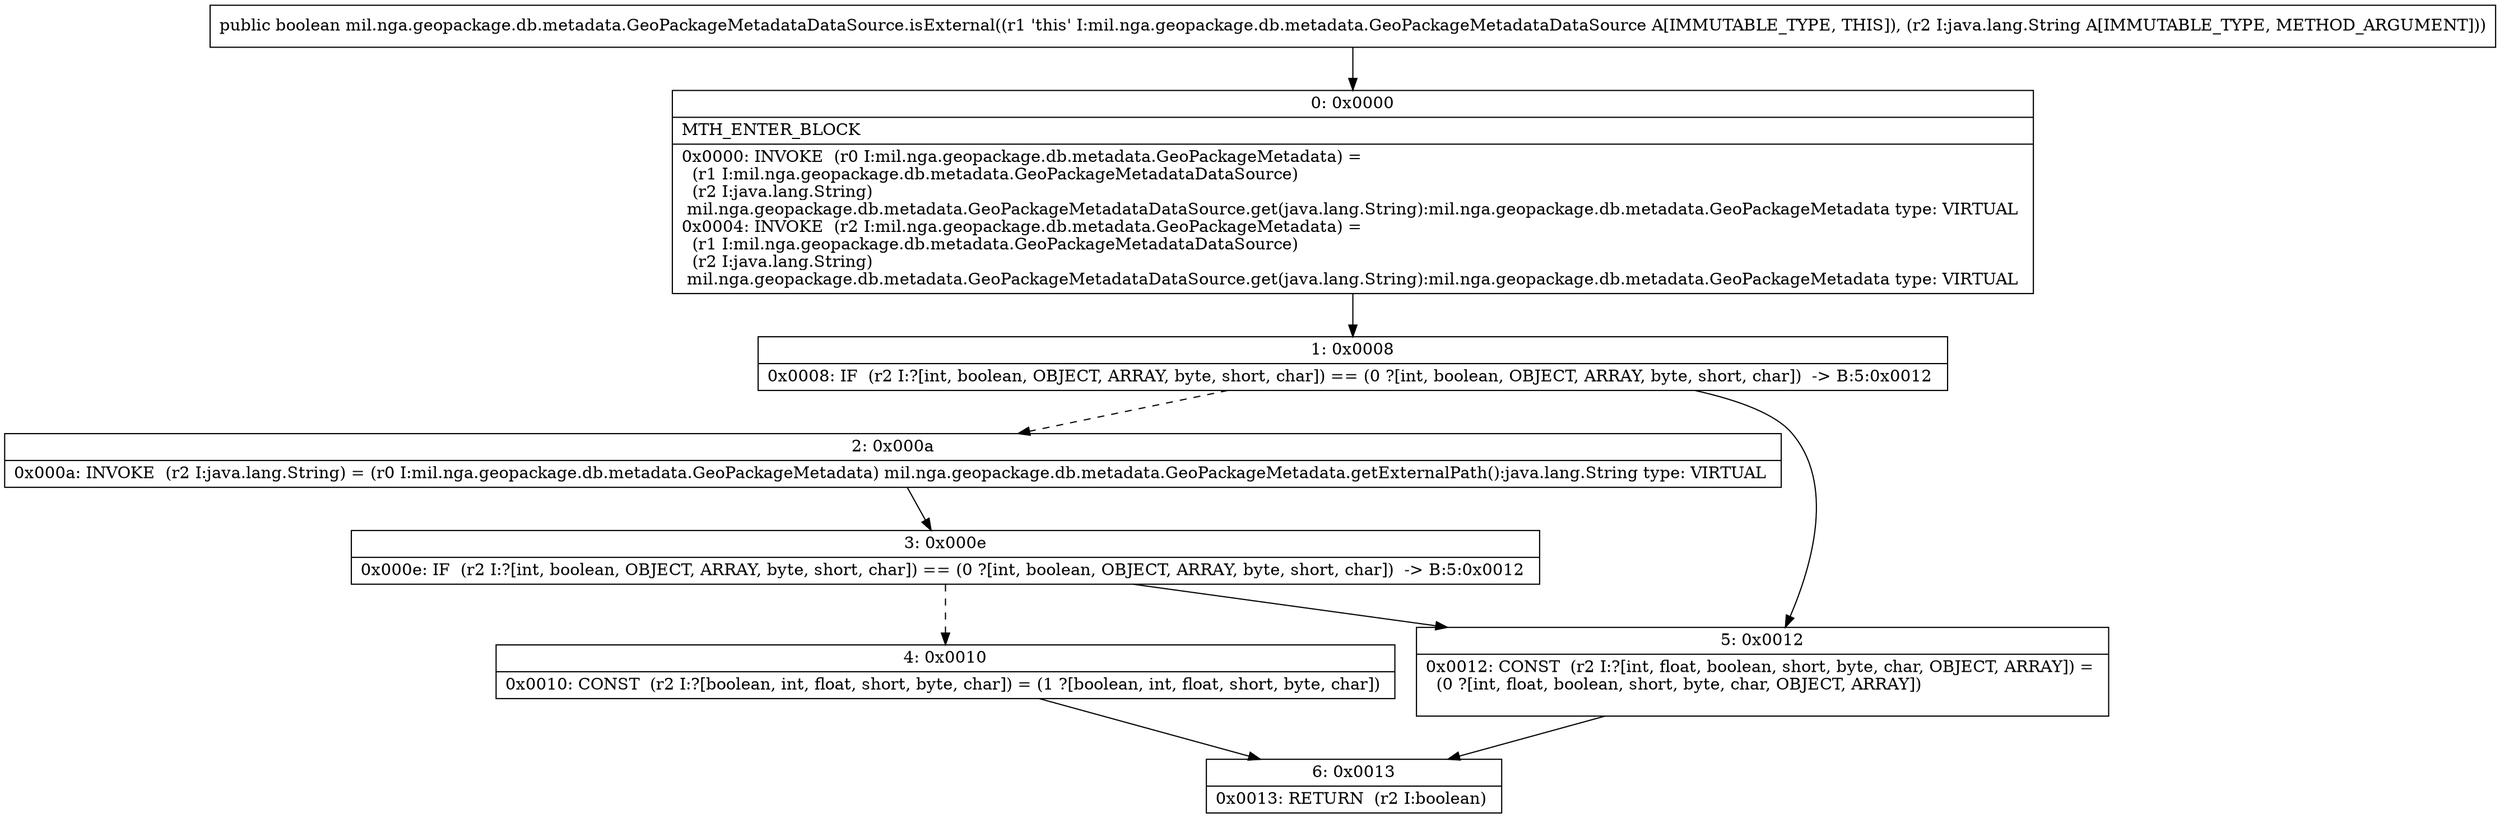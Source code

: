 digraph "CFG formil.nga.geopackage.db.metadata.GeoPackageMetadataDataSource.isExternal(Ljava\/lang\/String;)Z" {
Node_0 [shape=record,label="{0\:\ 0x0000|MTH_ENTER_BLOCK\l|0x0000: INVOKE  (r0 I:mil.nga.geopackage.db.metadata.GeoPackageMetadata) = \l  (r1 I:mil.nga.geopackage.db.metadata.GeoPackageMetadataDataSource)\l  (r2 I:java.lang.String)\l mil.nga.geopackage.db.metadata.GeoPackageMetadataDataSource.get(java.lang.String):mil.nga.geopackage.db.metadata.GeoPackageMetadata type: VIRTUAL \l0x0004: INVOKE  (r2 I:mil.nga.geopackage.db.metadata.GeoPackageMetadata) = \l  (r1 I:mil.nga.geopackage.db.metadata.GeoPackageMetadataDataSource)\l  (r2 I:java.lang.String)\l mil.nga.geopackage.db.metadata.GeoPackageMetadataDataSource.get(java.lang.String):mil.nga.geopackage.db.metadata.GeoPackageMetadata type: VIRTUAL \l}"];
Node_1 [shape=record,label="{1\:\ 0x0008|0x0008: IF  (r2 I:?[int, boolean, OBJECT, ARRAY, byte, short, char]) == (0 ?[int, boolean, OBJECT, ARRAY, byte, short, char])  \-\> B:5:0x0012 \l}"];
Node_2 [shape=record,label="{2\:\ 0x000a|0x000a: INVOKE  (r2 I:java.lang.String) = (r0 I:mil.nga.geopackage.db.metadata.GeoPackageMetadata) mil.nga.geopackage.db.metadata.GeoPackageMetadata.getExternalPath():java.lang.String type: VIRTUAL \l}"];
Node_3 [shape=record,label="{3\:\ 0x000e|0x000e: IF  (r2 I:?[int, boolean, OBJECT, ARRAY, byte, short, char]) == (0 ?[int, boolean, OBJECT, ARRAY, byte, short, char])  \-\> B:5:0x0012 \l}"];
Node_4 [shape=record,label="{4\:\ 0x0010|0x0010: CONST  (r2 I:?[boolean, int, float, short, byte, char]) = (1 ?[boolean, int, float, short, byte, char]) \l}"];
Node_5 [shape=record,label="{5\:\ 0x0012|0x0012: CONST  (r2 I:?[int, float, boolean, short, byte, char, OBJECT, ARRAY]) = \l  (0 ?[int, float, boolean, short, byte, char, OBJECT, ARRAY])\l \l}"];
Node_6 [shape=record,label="{6\:\ 0x0013|0x0013: RETURN  (r2 I:boolean) \l}"];
MethodNode[shape=record,label="{public boolean mil.nga.geopackage.db.metadata.GeoPackageMetadataDataSource.isExternal((r1 'this' I:mil.nga.geopackage.db.metadata.GeoPackageMetadataDataSource A[IMMUTABLE_TYPE, THIS]), (r2 I:java.lang.String A[IMMUTABLE_TYPE, METHOD_ARGUMENT])) }"];
MethodNode -> Node_0;
Node_0 -> Node_1;
Node_1 -> Node_2[style=dashed];
Node_1 -> Node_5;
Node_2 -> Node_3;
Node_3 -> Node_4[style=dashed];
Node_3 -> Node_5;
Node_4 -> Node_6;
Node_5 -> Node_6;
}

